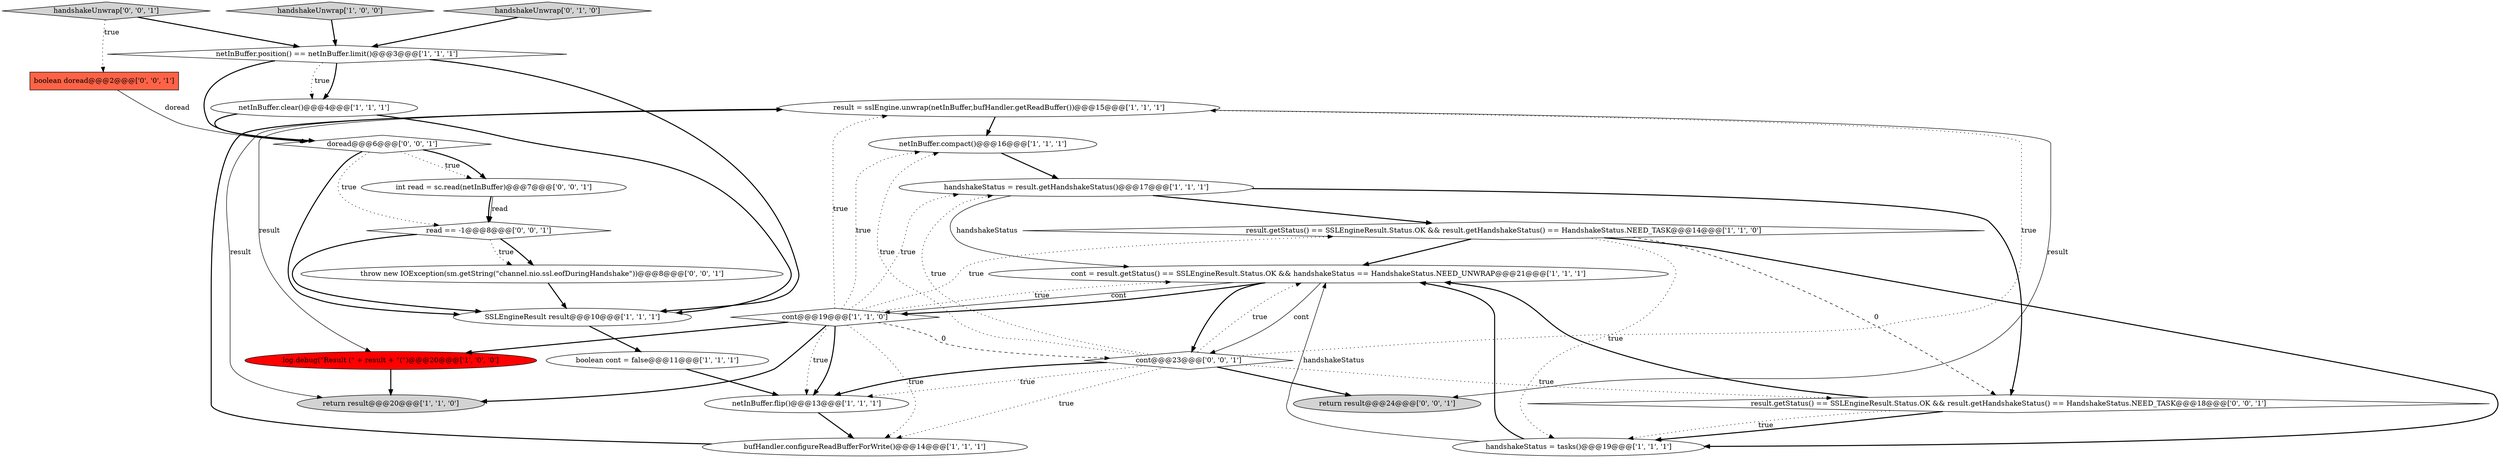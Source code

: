 digraph {
13 [style = filled, label = "log.debug(\"Result (\" + result + \"(\")@@@20@@@['1', '0', '0']", fillcolor = red, shape = ellipse image = "AAA1AAABBB1BBB"];
14 [style = filled, label = "return result@@@20@@@['1', '1', '0']", fillcolor = lightgray, shape = ellipse image = "AAA0AAABBB1BBB"];
4 [style = filled, label = "result = sslEngine.unwrap(netInBuffer,bufHandler.getReadBuffer())@@@15@@@['1', '1', '1']", fillcolor = white, shape = ellipse image = "AAA0AAABBB1BBB"];
16 [style = filled, label = "handshakeUnwrap['0', '1', '0']", fillcolor = lightgray, shape = diamond image = "AAA0AAABBB2BBB"];
2 [style = filled, label = "result.getStatus() == SSLEngineResult.Status.OK && result.getHandshakeStatus() == HandshakeStatus.NEED_TASK@@@14@@@['1', '1', '0']", fillcolor = white, shape = diamond image = "AAA0AAABBB1BBB"];
8 [style = filled, label = "netInBuffer.compact()@@@16@@@['1', '1', '1']", fillcolor = white, shape = ellipse image = "AAA0AAABBB1BBB"];
25 [style = filled, label = "cont@@@23@@@['0', '0', '1']", fillcolor = white, shape = diamond image = "AAA0AAABBB3BBB"];
23 [style = filled, label = "return result@@@24@@@['0', '0', '1']", fillcolor = lightgray, shape = ellipse image = "AAA0AAABBB3BBB"];
19 [style = filled, label = "throw new IOException(sm.getString(\"channel.nio.ssl.eofDuringHandshake\"))@@@8@@@['0', '0', '1']", fillcolor = white, shape = ellipse image = "AAA0AAABBB3BBB"];
1 [style = filled, label = "netInBuffer.clear()@@@4@@@['1', '1', '1']", fillcolor = white, shape = ellipse image = "AAA0AAABBB1BBB"];
15 [style = filled, label = "cont = result.getStatus() == SSLEngineResult.Status.OK && handshakeStatus == HandshakeStatus.NEED_UNWRAP@@@21@@@['1', '1', '1']", fillcolor = white, shape = ellipse image = "AAA0AAABBB1BBB"];
20 [style = filled, label = "result.getStatus() == SSLEngineResult.Status.OK && result.getHandshakeStatus() == HandshakeStatus.NEED_TASK@@@18@@@['0', '0', '1']", fillcolor = white, shape = diamond image = "AAA0AAABBB3BBB"];
0 [style = filled, label = "handshakeStatus = tasks()@@@19@@@['1', '1', '1']", fillcolor = white, shape = ellipse image = "AAA0AAABBB1BBB"];
7 [style = filled, label = "handshakeUnwrap['1', '0', '0']", fillcolor = lightgray, shape = diamond image = "AAA0AAABBB1BBB"];
18 [style = filled, label = "read == -1@@@8@@@['0', '0', '1']", fillcolor = white, shape = diamond image = "AAA0AAABBB3BBB"];
6 [style = filled, label = "cont@@@19@@@['1', '1', '0']", fillcolor = white, shape = diamond image = "AAA0AAABBB1BBB"];
11 [style = filled, label = "bufHandler.configureReadBufferForWrite()@@@14@@@['1', '1', '1']", fillcolor = white, shape = ellipse image = "AAA0AAABBB1BBB"];
9 [style = filled, label = "netInBuffer.position() == netInBuffer.limit()@@@3@@@['1', '1', '1']", fillcolor = white, shape = diamond image = "AAA0AAABBB1BBB"];
22 [style = filled, label = "boolean doread@@@2@@@['0', '0', '1']", fillcolor = tomato, shape = box image = "AAA0AAABBB3BBB"];
17 [style = filled, label = "int read = sc.read(netInBuffer)@@@7@@@['0', '0', '1']", fillcolor = white, shape = ellipse image = "AAA0AAABBB3BBB"];
24 [style = filled, label = "doread@@@6@@@['0', '0', '1']", fillcolor = white, shape = diamond image = "AAA0AAABBB3BBB"];
3 [style = filled, label = "handshakeStatus = result.getHandshakeStatus()@@@17@@@['1', '1', '1']", fillcolor = white, shape = ellipse image = "AAA0AAABBB1BBB"];
5 [style = filled, label = "boolean cont = false@@@11@@@['1', '1', '1']", fillcolor = white, shape = ellipse image = "AAA0AAABBB1BBB"];
12 [style = filled, label = "SSLEngineResult result@@@10@@@['1', '1', '1']", fillcolor = white, shape = ellipse image = "AAA0AAABBB1BBB"];
21 [style = filled, label = "handshakeUnwrap['0', '0', '1']", fillcolor = lightgray, shape = diamond image = "AAA0AAABBB3BBB"];
10 [style = filled, label = "netInBuffer.flip()@@@13@@@['1', '1', '1']", fillcolor = white, shape = ellipse image = "AAA0AAABBB1BBB"];
5->10 [style = bold, label=""];
24->12 [style = bold, label=""];
15->6 [style = solid, label="cont"];
2->0 [style = dotted, label="true"];
2->20 [style = dashed, label="0"];
12->5 [style = bold, label=""];
19->12 [style = bold, label=""];
15->25 [style = bold, label=""];
25->23 [style = bold, label=""];
25->4 [style = dotted, label="true"];
20->0 [style = dotted, label="true"];
24->17 [style = dotted, label="true"];
11->4 [style = bold, label=""];
8->3 [style = bold, label=""];
18->19 [style = dotted, label="true"];
18->19 [style = bold, label=""];
18->12 [style = bold, label=""];
20->0 [style = bold, label=""];
24->18 [style = dotted, label="true"];
21->22 [style = dotted, label="true"];
15->6 [style = bold, label=""];
17->18 [style = solid, label="read"];
25->11 [style = dotted, label="true"];
0->15 [style = bold, label=""];
6->14 [style = bold, label=""];
6->10 [style = dotted, label="true"];
7->9 [style = bold, label=""];
25->15 [style = dotted, label="true"];
2->0 [style = bold, label=""];
6->2 [style = dotted, label="true"];
10->11 [style = bold, label=""];
3->20 [style = bold, label=""];
21->9 [style = bold, label=""];
4->23 [style = solid, label="result"];
6->4 [style = dotted, label="true"];
3->2 [style = bold, label=""];
6->25 [style = dashed, label="0"];
6->8 [style = dotted, label="true"];
1->24 [style = bold, label=""];
4->14 [style = solid, label="result"];
6->10 [style = bold, label=""];
6->13 [style = bold, label=""];
25->20 [style = dotted, label="true"];
2->15 [style = bold, label=""];
24->17 [style = bold, label=""];
9->1 [style = dotted, label="true"];
1->12 [style = bold, label=""];
3->15 [style = solid, label="handshakeStatus"];
25->3 [style = dotted, label="true"];
4->8 [style = bold, label=""];
25->10 [style = bold, label=""];
0->15 [style = solid, label="handshakeStatus"];
9->12 [style = bold, label=""];
25->10 [style = dotted, label="true"];
6->11 [style = dotted, label="true"];
6->3 [style = dotted, label="true"];
9->1 [style = bold, label=""];
4->13 [style = solid, label="result"];
20->15 [style = bold, label=""];
22->24 [style = solid, label="doread"];
13->14 [style = bold, label=""];
9->24 [style = bold, label=""];
16->9 [style = bold, label=""];
17->18 [style = bold, label=""];
25->8 [style = dotted, label="true"];
15->25 [style = solid, label="cont"];
6->15 [style = dotted, label="true"];
}
